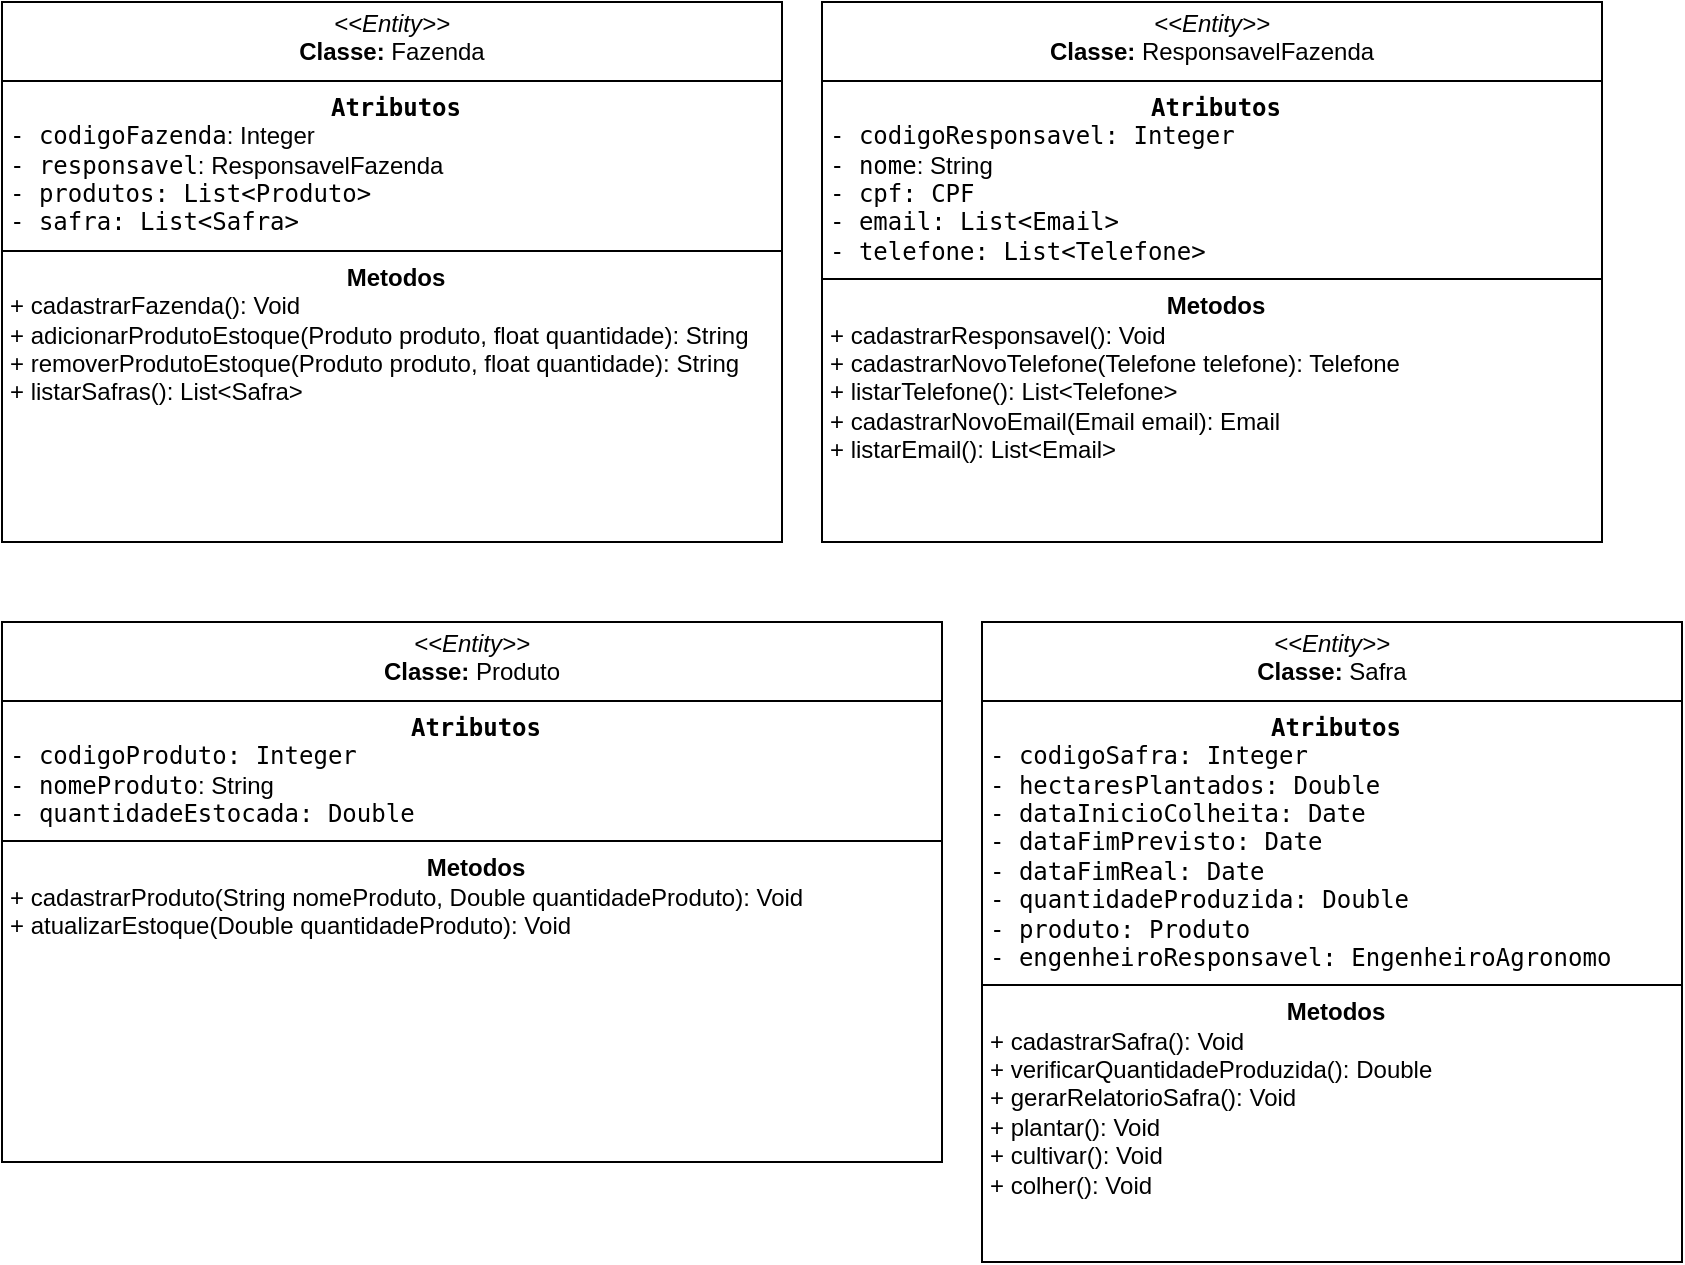 <mxfile version="24.7.13">
  <diagram id="C5RBs43oDa-KdzZeNtuy" name="Page-1">
    <mxGraphModel dx="1366" dy="730" grid="1" gridSize="10" guides="1" tooltips="1" connect="1" arrows="1" fold="1" page="1" pageScale="1" pageWidth="827" pageHeight="1169" math="0" shadow="0">
      <root>
        <mxCell id="WIyWlLk6GJQsqaUBKTNV-0" />
        <mxCell id="WIyWlLk6GJQsqaUBKTNV-1" parent="WIyWlLk6GJQsqaUBKTNV-0" />
        <mxCell id="DIwOK9Rxm60CIabN7cfZ-0" value="&lt;p style=&quot;margin:0px;margin-top:4px;text-align:center;&quot;&gt;&lt;i&gt;&amp;lt;&amp;lt;Entity&amp;gt;&amp;gt;&lt;/i&gt;&lt;br&gt;&lt;b&gt;Classe: &lt;/b&gt;Fazenda&lt;br&gt;&lt;/p&gt;&lt;hr size=&quot;1&quot; style=&quot;border-style:solid;&quot;&gt;&lt;p align=&quot;center&quot; style=&quot;margin:0px;margin-left:4px;&quot;&gt;&lt;font style=&quot;font-size: 12px;&quot;&gt;&lt;code&gt;&lt;b&gt;Atributos&lt;br&gt;&lt;/b&gt;&lt;/code&gt;&lt;/font&gt;&lt;/p&gt;&lt;p style=&quot;margin:0px;margin-left:4px;&quot;&gt;&lt;font style=&quot;font-size: 12px;&quot;&gt;&lt;code&gt;- codigoFazenda&lt;/code&gt;: Integer&lt;/font&gt;&lt;/p&gt;&lt;p style=&quot;margin:0px;margin-left:4px;&quot;&gt;&lt;font style=&quot;font-size: 12px;&quot;&gt;&lt;code&gt;- responsavel&lt;/code&gt;: ResponsavelFazenda&lt;/font&gt;&lt;/p&gt;&lt;p style=&quot;margin:0px;margin-left:4px;&quot;&gt;&lt;font style=&quot;font-size: 12px;&quot;&gt;&lt;code&gt;- produtos: List&amp;lt;Produto&amp;gt;&lt;/code&gt;&lt;/font&gt;&lt;/p&gt;&lt;p style=&quot;margin:0px;margin-left:4px;&quot;&gt;&lt;font style=&quot;font-size: 12px;&quot;&gt;&lt;code&gt;- safra: List&amp;lt;Safra&amp;gt;&lt;/code&gt;&lt;/font&gt;&lt;/p&gt;&lt;hr size=&quot;1&quot; style=&quot;border-style:solid;&quot;&gt;&lt;p align=&quot;center&quot; style=&quot;margin:0px;margin-left:4px;&quot;&gt;&lt;font style=&quot;font-size: 12px;&quot;&gt;&lt;b&gt;Metodos&lt;/b&gt;&lt;br&gt;&lt;/font&gt;&lt;/p&gt;&lt;p style=&quot;margin:0px;margin-left:4px;&quot;&gt;&lt;font style=&quot;font-size: 12px;&quot;&gt;+&amp;nbsp;cadastrarFazenda(): Void&lt;br&gt;+&amp;nbsp;adicionarProdutoEstoque(Produto produto, float quantidade): String&lt;/font&gt;&lt;/p&gt;&lt;p style=&quot;margin:0px;margin-left:4px;&quot;&gt;&lt;font style=&quot;font-size: 12px;&quot;&gt;+ removerProdutoEstoque(Produto produto, float quantidade): String&lt;/font&gt;&lt;/p&gt;&lt;p style=&quot;margin:0px;margin-left:4px;&quot;&gt;&lt;font style=&quot;font-size: 12px;&quot;&gt;+ listarSafras(): List&amp;lt;Safra&amp;gt;&lt;/font&gt;&lt;br&gt;&lt;/p&gt;" style="verticalAlign=top;align=left;overflow=fill;html=1;whiteSpace=wrap;" vertex="1" parent="WIyWlLk6GJQsqaUBKTNV-1">
          <mxGeometry x="10" y="60" width="390" height="270" as="geometry" />
        </mxCell>
        <mxCell id="DIwOK9Rxm60CIabN7cfZ-1" value="&lt;p style=&quot;margin:0px;margin-top:4px;text-align:center;&quot;&gt;&lt;i&gt;&amp;lt;&amp;lt;Entity&amp;gt;&amp;gt;&lt;/i&gt;&lt;br&gt;&lt;b&gt;Classe: &lt;/b&gt;ResponsavelFazenda&lt;br&gt;&lt;/p&gt;&lt;hr size=&quot;1&quot; style=&quot;border-style:solid;&quot;&gt;&lt;p align=&quot;center&quot; style=&quot;margin:0px;margin-left:4px;&quot;&gt;&lt;font style=&quot;font-size: 12px;&quot;&gt;&lt;code&gt;&lt;b&gt;Atributos&lt;br&gt;&lt;/b&gt;&lt;/code&gt;&lt;/font&gt;&lt;/p&gt;&lt;pre style=&quot;margin:0px;margin-left:4px;&quot;&gt;&lt;font face=&quot;Helvetica&quot; style=&quot;font-size: 12px;&quot;&gt;&lt;code&gt;- codigoResponsavel: Integer&lt;br&gt;- nome&lt;/code&gt;: String&lt;/font&gt;&lt;/pre&gt;&lt;pre style=&quot;margin:0px;margin-left:4px;&quot;&gt;&lt;font face=&quot;3SHaTFnH1fSQ2NX9ofN7&quot; style=&quot;font-size: 12px;&quot;&gt;&lt;code&gt;- cpf&lt;/code&gt;: CPF&lt;/font&gt;&lt;/pre&gt;&lt;pre style=&quot;margin:0px;margin-left:4px;&quot;&gt;&lt;font face=&quot;3SHaTFnH1fSQ2NX9ofN7&quot; style=&quot;font-size: 12px;&quot;&gt;- email: List&amp;lt;Email&amp;gt;&lt;br&gt;&lt;/font&gt;&lt;/pre&gt;&lt;pre style=&quot;margin:0px;margin-left:4px;&quot;&gt;&lt;font face=&quot;3SHaTFnH1fSQ2NX9ofN7&quot; style=&quot;font-size: 12px;&quot;&gt;&lt;code&gt;- telefone: List&amp;lt;Telefone&amp;gt;&lt;/code&gt;&lt;/font&gt;&lt;/pre&gt;&lt;hr size=&quot;1&quot; style=&quot;border-style:solid;&quot;&gt;&lt;p align=&quot;center&quot; style=&quot;margin:0px;margin-left:4px;&quot;&gt;&lt;font style=&quot;font-size: 12px;&quot;&gt;&lt;b&gt;Metodos&lt;/b&gt;&lt;br&gt;&lt;/font&gt;&lt;/p&gt;&lt;p style=&quot;margin:0px;margin-left:4px;&quot;&gt;&lt;font style=&quot;font-size: 12px;&quot;&gt;+&amp;nbsp;&lt;/font&gt;cadastrarResponsavel&lt;font style=&quot;font-size: 12px;&quot;&gt;(): Void&lt;/font&gt;&lt;/p&gt;&lt;p style=&quot;margin:0px;margin-left:4px;&quot;&gt;&lt;font style=&quot;font-size: 12px;&quot;&gt;+ cadastrarNovoTelefone(Telefone telefone): Telefone&lt;/font&gt;&lt;/p&gt;&lt;p style=&quot;margin:0px;margin-left:4px;&quot;&gt;&lt;font style=&quot;font-size: 12px;&quot;&gt;+ listarTelefone(): List&amp;lt;Telefone&amp;gt;&lt;/font&gt;&lt;/p&gt;&lt;p style=&quot;margin:0px;margin-left:4px;&quot;&gt;&lt;font style=&quot;font-size: 12px;&quot;&gt;+ cadastrarNovoEmail(Email email): Email&lt;/font&gt;&lt;/p&gt;&lt;p style=&quot;margin:0px;margin-left:4px;&quot;&gt;&lt;font style=&quot;font-size: 12px;&quot;&gt;+ listarEmail(): List&amp;lt;Email&amp;gt;&lt;br&gt;&lt;/font&gt;&lt;/p&gt;" style="verticalAlign=top;align=left;overflow=fill;html=1;whiteSpace=wrap;" vertex="1" parent="WIyWlLk6GJQsqaUBKTNV-1">
          <mxGeometry x="420" y="60" width="390" height="270" as="geometry" />
        </mxCell>
        <mxCell id="DIwOK9Rxm60CIabN7cfZ-2" value="&lt;p style=&quot;margin:0px;margin-top:4px;text-align:center;&quot;&gt;&lt;i&gt;&amp;lt;&amp;lt;Entity&amp;gt;&amp;gt;&lt;/i&gt;&lt;br&gt;&lt;b&gt;Classe: &lt;/b&gt;Produto&lt;br&gt;&lt;/p&gt;&lt;hr size=&quot;1&quot; style=&quot;border-style:solid;&quot;&gt;&lt;p align=&quot;center&quot; style=&quot;margin:0px;margin-left:4px;&quot;&gt;&lt;font style=&quot;font-size: 12px;&quot;&gt;&lt;code&gt;&lt;b&gt;Atributos&lt;br&gt;&lt;/b&gt;&lt;/code&gt;&lt;/font&gt;&lt;/p&gt;&lt;pre style=&quot;margin:0px;margin-left:4px;&quot;&gt;&lt;font face=&quot;Helvetica&quot; style=&quot;font-size: 12px;&quot;&gt;&lt;code&gt;- &lt;/code&gt;&lt;/font&gt;&lt;code&gt;codigoProduto&lt;/code&gt;&lt;font face=&quot;Helvetica&quot; style=&quot;font-size: 12px;&quot;&gt;&lt;code&gt;: Integer&lt;br&gt;- &lt;/code&gt;&lt;/font&gt;&lt;code&gt;nomeProduto&lt;/code&gt;&lt;font face=&quot;Helvetica&quot; style=&quot;font-size: 12px;&quot;&gt;&lt;code&gt;&lt;/code&gt;: String&lt;/font&gt;&lt;/pre&gt;&lt;pre style=&quot;margin:0px;margin-left:4px;&quot;&gt;&lt;font face=&quot;3SHaTFnH1fSQ2NX9ofN7&quot; style=&quot;font-size: 12px;&quot;&gt;&lt;code&gt;- &lt;/code&gt;&lt;/font&gt;&lt;code&gt;quantidadeEstocada&lt;/code&gt;&lt;font face=&quot;3SHaTFnH1fSQ2NX9ofN7&quot; style=&quot;font-size: 12px;&quot;&gt;&lt;code&gt;&lt;/code&gt;: Double&lt;/font&gt;&lt;/pre&gt;&lt;hr size=&quot;1&quot; style=&quot;border-style:solid;&quot;&gt;&lt;p align=&quot;center&quot; style=&quot;margin:0px;margin-left:4px;&quot;&gt;&lt;font style=&quot;font-size: 12px;&quot;&gt;&lt;b&gt;Metodos&lt;/b&gt;&lt;br&gt;&lt;/font&gt;&lt;/p&gt;&lt;p style=&quot;margin:0px;margin-left:4px;&quot;&gt;&lt;font style=&quot;font-size: 12px;&quot;&gt;+ &lt;/font&gt;cadastrarProduto&lt;font style=&quot;font-size: 12px;&quot;&gt;(String nomeProduto, Double quantidadeProduto): Void&lt;/font&gt;&lt;/p&gt;&lt;p style=&quot;margin:0px;margin-left:4px;&quot;&gt;&lt;font style=&quot;font-size: 12px;&quot;&gt;+ atualizarEstoque(Double quantidadeProduto): Void&lt;br&gt;&lt;/font&gt;&lt;/p&gt;" style="verticalAlign=top;align=left;overflow=fill;html=1;whiteSpace=wrap;" vertex="1" parent="WIyWlLk6GJQsqaUBKTNV-1">
          <mxGeometry x="10" y="370" width="470" height="270" as="geometry" />
        </mxCell>
        <mxCell id="DIwOK9Rxm60CIabN7cfZ-3" value="&lt;p style=&quot;margin:0px;margin-top:4px;text-align:center;&quot;&gt;&lt;i&gt;&amp;lt;&amp;lt;Entity&amp;gt;&amp;gt;&lt;/i&gt;&lt;br&gt;&lt;b&gt;Classe: &lt;/b&gt;Safra&lt;/p&gt;&lt;hr size=&quot;1&quot; style=&quot;border-style:solid;&quot;&gt;&lt;p align=&quot;center&quot; style=&quot;margin:0px;margin-left:4px;&quot;&gt;&lt;font style=&quot;font-size: 12px;&quot;&gt;&lt;code&gt;&lt;b&gt;Atributos&lt;br&gt;&lt;/b&gt;&lt;/code&gt;&lt;/font&gt;&lt;/p&gt;&lt;pre style=&quot;margin:0px;margin-left:4px;&quot;&gt;&lt;font face=&quot;Helvetica&quot; style=&quot;font-size: 12px;&quot;&gt;&lt;code&gt;- &lt;/code&gt;&lt;/font&gt;&lt;code&gt;codigoSafra&lt;/code&gt;&lt;font face=&quot;Helvetica&quot; style=&quot;font-size: 12px;&quot;&gt;&lt;code&gt;: Integer&lt;br&gt;- &lt;/code&gt;&lt;/font&gt;&lt;code&gt;hectaresPlantados: Double&lt;br&gt;- &lt;/code&gt;&lt;code&gt;dataInicioColheita: Date&lt;br&gt;- &lt;/code&gt;&lt;code&gt;dataFimPrevisto: Date&lt;br&gt;- &lt;/code&gt;&lt;code&gt;dataFimReal: Date&lt;br&gt;- &lt;/code&gt;&lt;code&gt;quantidadeProduzida: Double&lt;/code&gt;&lt;br&gt;&lt;font face=&quot;Helvetica&quot; style=&quot;font-size: 12px;&quot;&gt;&lt;code&gt;- &lt;/code&gt;&lt;/font&gt;&lt;code&gt;produto: Produto&lt;/code&gt;&lt;/pre&gt;&lt;pre style=&quot;margin:0px;margin-left:4px;&quot;&gt;&lt;font face=&quot;3SHaTFnH1fSQ2NX9ofN7&quot; style=&quot;font-size: 12px;&quot;&gt;&lt;code&gt;- &lt;/code&gt;&lt;/font&gt;&lt;code&gt;engenheiroResponsavel&lt;/code&gt;&lt;font face=&quot;3SHaTFnH1fSQ2NX9ofN7&quot; style=&quot;font-size: 12px;&quot;&gt;&lt;code&gt;&lt;/code&gt;: &lt;/font&gt;&lt;code&gt;EngenheiroAgronomo&lt;/code&gt;&lt;/pre&gt;&lt;hr size=&quot;1&quot; style=&quot;border-style:solid;&quot;&gt;&lt;p align=&quot;center&quot; style=&quot;margin:0px;margin-left:4px;&quot;&gt;&lt;font style=&quot;font-size: 12px;&quot;&gt;&lt;b&gt;Metodos&lt;/b&gt;&lt;br&gt;&lt;/font&gt;&lt;/p&gt;&lt;p style=&quot;margin:0px;margin-left:4px;&quot;&gt;&lt;font style=&quot;font-size: 12px;&quot;&gt;+ &lt;/font&gt;cadastrarSafra():&lt;font style=&quot;font-size: 12px;&quot;&gt; Void&lt;/font&gt;&lt;/p&gt;&lt;p style=&quot;margin:0px;margin-left:4px;&quot;&gt;&lt;font style=&quot;font-size: 12px;&quot;&gt;+&amp;nbsp;&lt;/font&gt;verificarQuantidadeProduzida():&lt;font style=&quot;font-size: 12px;&quot;&gt; Double&lt;/font&gt;&lt;/p&gt;&lt;p style=&quot;margin:0px;margin-left:4px;&quot;&gt;&lt;font style=&quot;font-size: 12px;&quot;&gt;+ &lt;/font&gt;gerarRelatorioSafra(): Void&lt;/p&gt;&lt;p style=&quot;margin:0px;margin-left:4px;&quot;&gt;+ plantar(): Void&lt;/p&gt;&lt;p style=&quot;margin:0px;margin-left:4px;&quot;&gt;+ cultivar(): Void&lt;/p&gt;&lt;p style=&quot;margin:0px;margin-left:4px;&quot;&gt;+ colher(): Void&lt;br&gt;&lt;/p&gt;" style="verticalAlign=top;align=left;overflow=fill;html=1;whiteSpace=wrap;" vertex="1" parent="WIyWlLk6GJQsqaUBKTNV-1">
          <mxGeometry x="500" y="370" width="350" height="320" as="geometry" />
        </mxCell>
      </root>
    </mxGraphModel>
  </diagram>
</mxfile>

